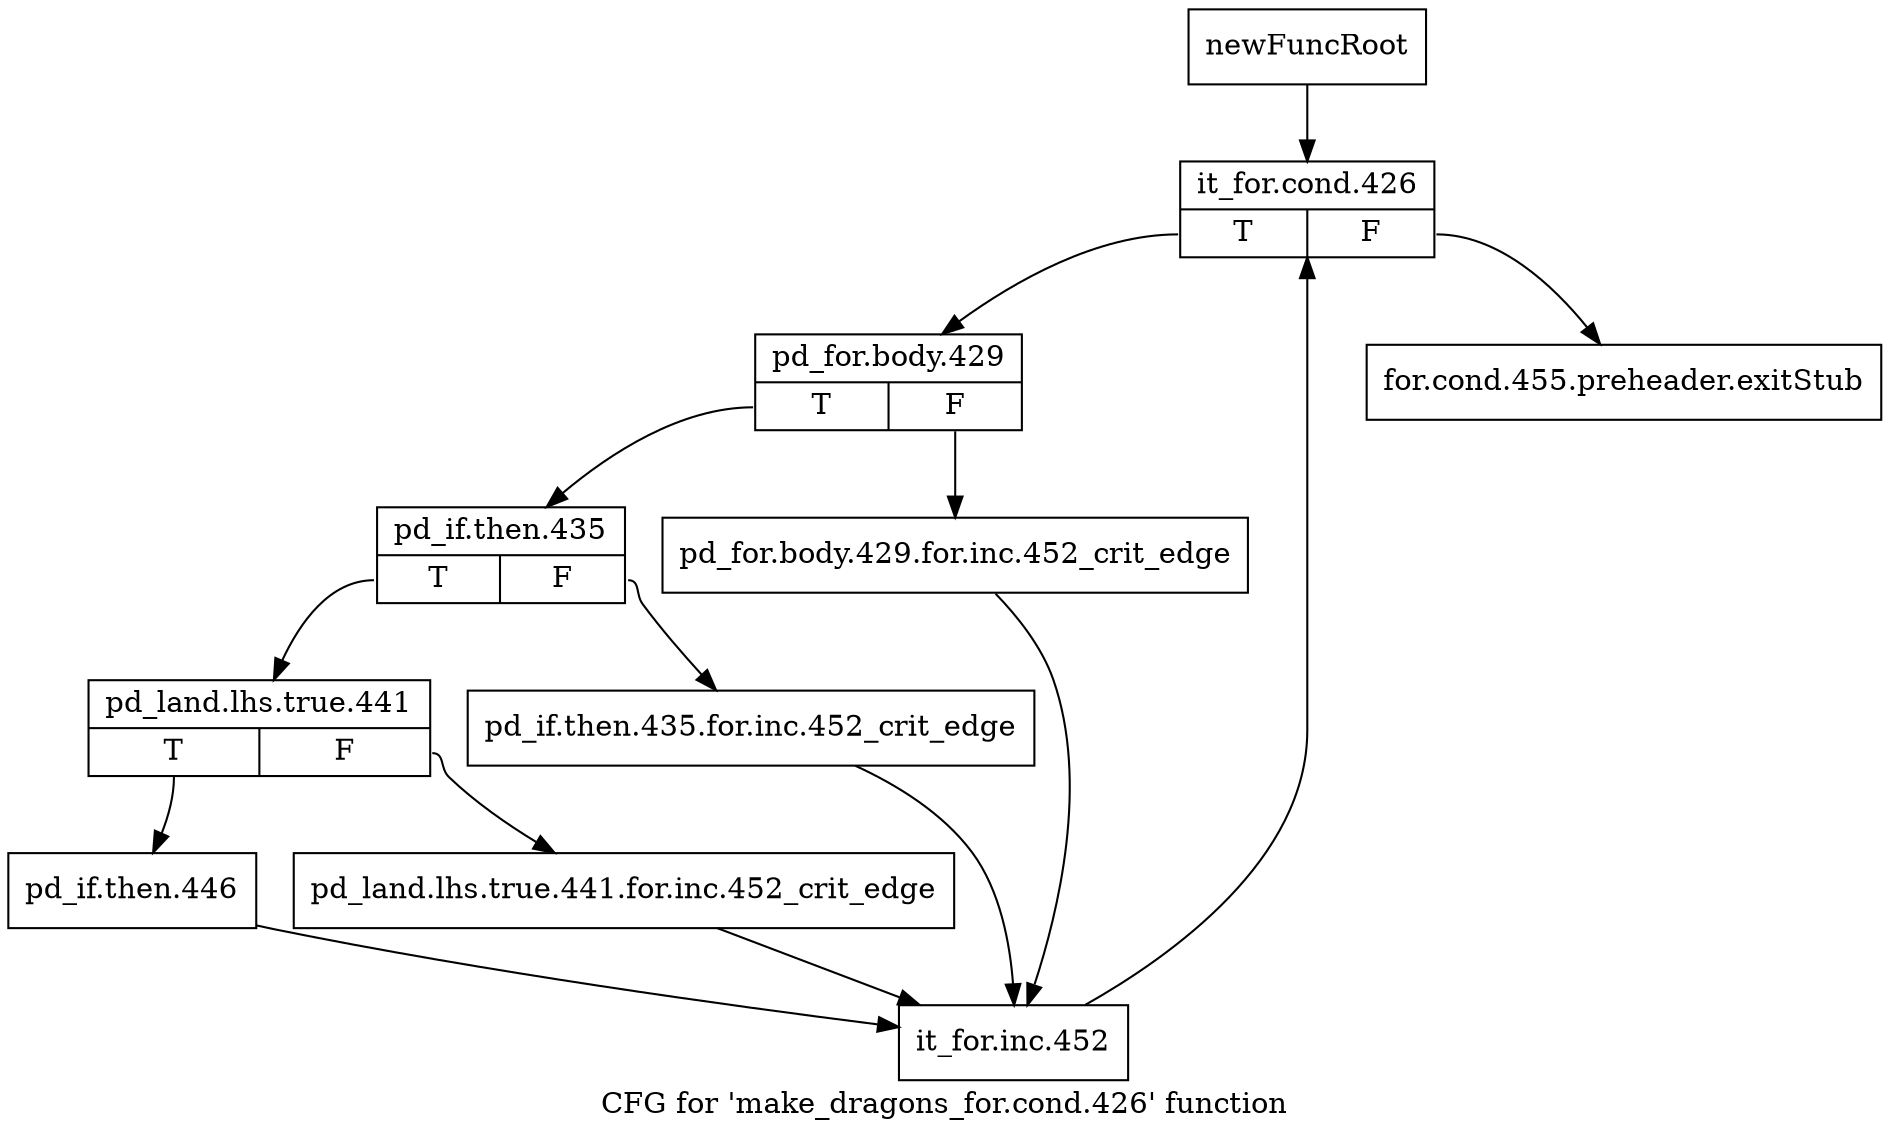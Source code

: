 digraph "CFG for 'make_dragons_for.cond.426' function" {
	label="CFG for 'make_dragons_for.cond.426' function";

	Node0x3f08430 [shape=record,label="{newFuncRoot}"];
	Node0x3f08430 -> Node0x3f084d0;
	Node0x3f08480 [shape=record,label="{for.cond.455.preheader.exitStub}"];
	Node0x3f084d0 [shape=record,label="{it_for.cond.426|{<s0>T|<s1>F}}"];
	Node0x3f084d0:s0 -> Node0x3f08520;
	Node0x3f084d0:s1 -> Node0x3f08480;
	Node0x3f08520 [shape=record,label="{pd_for.body.429|{<s0>T|<s1>F}}"];
	Node0x3f08520:s0 -> Node0x3f085c0;
	Node0x3f08520:s1 -> Node0x3f08570;
	Node0x3f08570 [shape=record,label="{pd_for.body.429.for.inc.452_crit_edge}"];
	Node0x3f08570 -> Node0x3f08750;
	Node0x3f085c0 [shape=record,label="{pd_if.then.435|{<s0>T|<s1>F}}"];
	Node0x3f085c0:s0 -> Node0x3f08660;
	Node0x3f085c0:s1 -> Node0x3f08610;
	Node0x3f08610 [shape=record,label="{pd_if.then.435.for.inc.452_crit_edge}"];
	Node0x3f08610 -> Node0x3f08750;
	Node0x3f08660 [shape=record,label="{pd_land.lhs.true.441|{<s0>T|<s1>F}}"];
	Node0x3f08660:s0 -> Node0x3f08700;
	Node0x3f08660:s1 -> Node0x3f086b0;
	Node0x3f086b0 [shape=record,label="{pd_land.lhs.true.441.for.inc.452_crit_edge}"];
	Node0x3f086b0 -> Node0x3f08750;
	Node0x3f08700 [shape=record,label="{pd_if.then.446}"];
	Node0x3f08700 -> Node0x3f08750;
	Node0x3f08750 [shape=record,label="{it_for.inc.452}"];
	Node0x3f08750 -> Node0x3f084d0;
}
